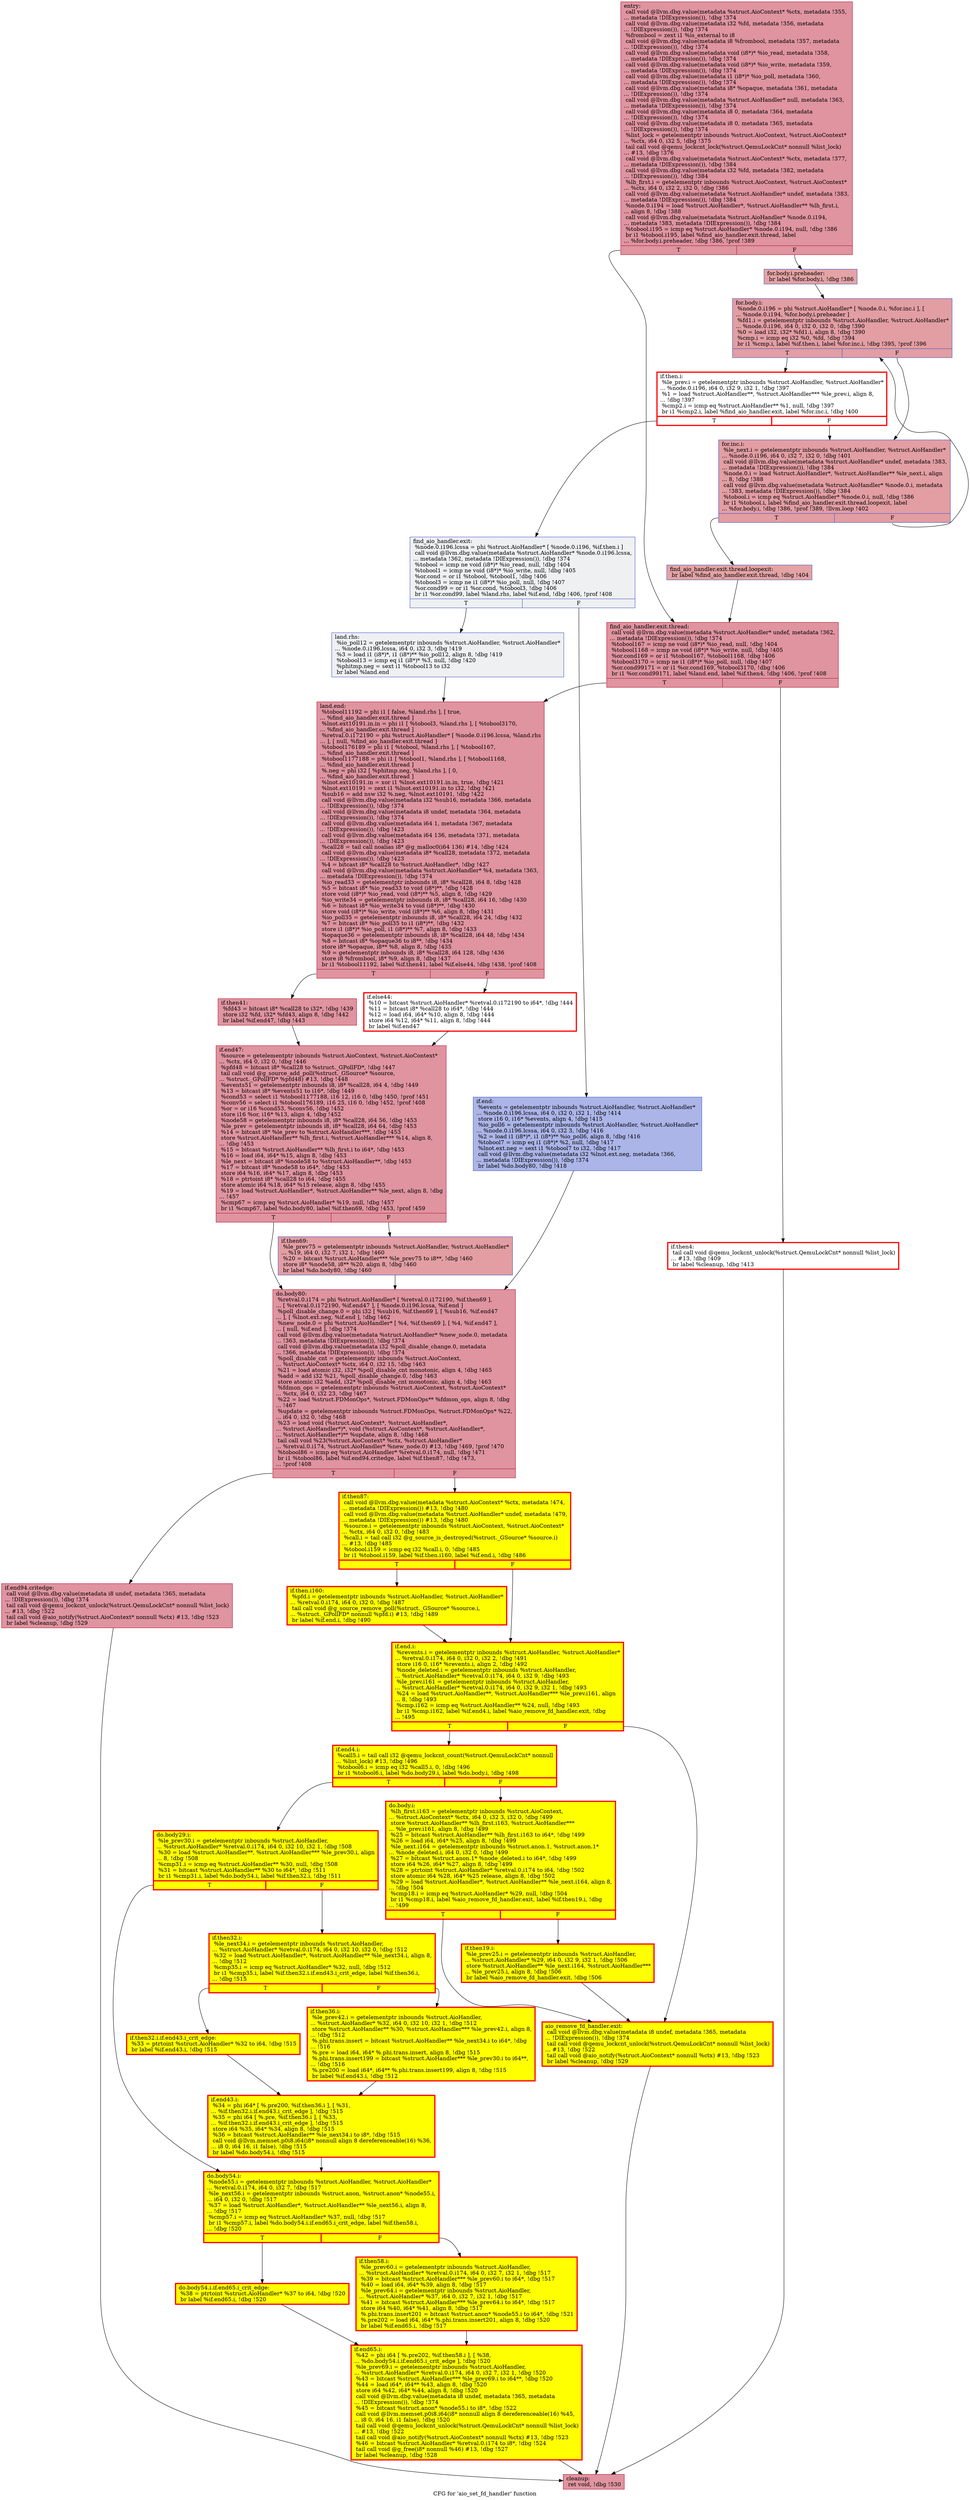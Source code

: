 digraph "CFG for 'aio_set_fd_handler' function" {
	label="CFG for 'aio_set_fd_handler' function";

	Node0x5648f755b160 [shape=record,color="#b70d28ff", style=filled, fillcolor="#b70d2870",label="{entry:\l  call void @llvm.dbg.value(metadata %struct.AioContext* %ctx, metadata !355,\l... metadata !DIExpression()), !dbg !374\l  call void @llvm.dbg.value(metadata i32 %fd, metadata !356, metadata\l... !DIExpression()), !dbg !374\l  %frombool = zext i1 %is_external to i8\l  call void @llvm.dbg.value(metadata i8 %frombool, metadata !357, metadata\l... !DIExpression()), !dbg !374\l  call void @llvm.dbg.value(metadata void (i8*)* %io_read, metadata !358,\l... metadata !DIExpression()), !dbg !374\l  call void @llvm.dbg.value(metadata void (i8*)* %io_write, metadata !359,\l... metadata !DIExpression()), !dbg !374\l  call void @llvm.dbg.value(metadata i1 (i8*)* %io_poll, metadata !360,\l... metadata !DIExpression()), !dbg !374\l  call void @llvm.dbg.value(metadata i8* %opaque, metadata !361, metadata\l... !DIExpression()), !dbg !374\l  call void @llvm.dbg.value(metadata %struct.AioHandler* null, metadata !363,\l... metadata !DIExpression()), !dbg !374\l  call void @llvm.dbg.value(metadata i8 0, metadata !364, metadata\l... !DIExpression()), !dbg !374\l  call void @llvm.dbg.value(metadata i8 0, metadata !365, metadata\l... !DIExpression()), !dbg !374\l  %list_lock = getelementptr inbounds %struct.AioContext, %struct.AioContext*\l... %ctx, i64 0, i32 5, !dbg !375\l  tail call void @qemu_lockcnt_lock(%struct.QemuLockCnt* nonnull %list_lock)\l... #13, !dbg !376\l  call void @llvm.dbg.value(metadata %struct.AioContext* %ctx, metadata !377,\l... metadata !DIExpression()), !dbg !384\l  call void @llvm.dbg.value(metadata i32 %fd, metadata !382, metadata\l... !DIExpression()), !dbg !384\l  %lh_first.i = getelementptr inbounds %struct.AioContext, %struct.AioContext*\l... %ctx, i64 0, i32 2, i32 0, !dbg !386\l  call void @llvm.dbg.value(metadata %struct.AioHandler* undef, metadata !383,\l... metadata !DIExpression()), !dbg !384\l  %node.0.i194 = load %struct.AioHandler*, %struct.AioHandler** %lh_first.i,\l... align 8, !dbg !388\l  call void @llvm.dbg.value(metadata %struct.AioHandler* %node.0.i194,\l... metadata !383, metadata !DIExpression()), !dbg !384\l  %tobool.i195 = icmp eq %struct.AioHandler* %node.0.i194, null, !dbg !386\l  br i1 %tobool.i195, label %find_aio_handler.exit.thread, label\l... %for.body.i.preheader, !dbg !386, !prof !389\l|{<s0>T|<s1>F}}"];
	Node0x5648f755b160:s0 -> Node0x5648f7649b80;
	Node0x5648f755b160:s1 -> Node0x5648f763eb00;
	Node0x5648f763eb00 [shape=record,color="#3d50c3ff", style=filled, fillcolor="#c32e3170",label="{for.body.i.preheader:                             \l  br label %for.body.i, !dbg !386\l}"];
	Node0x5648f763eb00 -> Node0x5648f7653dc0;
	Node0x5648f7653dc0 [shape=record,color="#3d50c3ff", style=filled, fillcolor="#be242e70",label="{for.body.i:                                       \l  %node.0.i196 = phi %struct.AioHandler* [ %node.0.i, %for.inc.i ], [\l... %node.0.i194, %for.body.i.preheader ]\l  %fd1.i = getelementptr inbounds %struct.AioHandler, %struct.AioHandler*\l... %node.0.i196, i64 0, i32 0, i32 0, !dbg !390\l  %0 = load i32, i32* %fd1.i, align 8, !dbg !390\l  %cmp.i = icmp eq i32 %0, %fd, !dbg !394\l  br i1 %cmp.i, label %if.then.i, label %for.inc.i, !dbg !395, !prof !396\l|{<s0>T|<s1>F}}"];
	Node0x5648f7653dc0:s0 -> Node0x5648f75ef110;
	Node0x5648f7653dc0:s1 -> Node0x5648f761e930;
	Node0x5648f75ef110 [shape=record,penwidth=3.0, color="red",label="{if.then.i:                                        \l  %le_prev.i = getelementptr inbounds %struct.AioHandler, %struct.AioHandler*\l... %node.0.i196, i64 0, i32 9, i32 1, !dbg !397\l  %1 = load %struct.AioHandler**, %struct.AioHandler*** %le_prev.i, align 8,\l... !dbg !397\l  %cmp2.i = icmp eq %struct.AioHandler** %1, null, !dbg !397\l  br i1 %cmp2.i, label %find_aio_handler.exit, label %for.inc.i, !dbg !400\l|{<s0>T|<s1>F}}"];
	Node0x5648f75ef110:s0 -> Node0x5648f7638e80;
	Node0x5648f75ef110:s1 -> Node0x5648f761e930;
	Node0x5648f761e930 [shape=record,color="#3d50c3ff", style=filled, fillcolor="#be242e70",label="{for.inc.i:                                        \l  %le_next.i = getelementptr inbounds %struct.AioHandler, %struct.AioHandler*\l... %node.0.i196, i64 0, i32 7, i32 0, !dbg !401\l  call void @llvm.dbg.value(metadata %struct.AioHandler* undef, metadata !383,\l... metadata !DIExpression()), !dbg !384\l  %node.0.i = load %struct.AioHandler*, %struct.AioHandler** %le_next.i, align\l... 8, !dbg !388\l  call void @llvm.dbg.value(metadata %struct.AioHandler* %node.0.i, metadata\l... !383, metadata !DIExpression()), !dbg !384\l  %tobool.i = icmp eq %struct.AioHandler* %node.0.i, null, !dbg !386\l  br i1 %tobool.i, label %find_aio_handler.exit.thread.loopexit, label\l... %for.body.i, !dbg !386, !prof !389, !llvm.loop !402\l|{<s0>T|<s1>F}}"];
	Node0x5648f761e930:s0 -> Node0x5648f756c870;
	Node0x5648f761e930:s1 -> Node0x5648f7653dc0;
	Node0x5648f7638e80 [shape=record,color="#3d50c3ff", style=filled, fillcolor="#d9dce170",label="{find_aio_handler.exit:                            \l  %node.0.i196.lcssa = phi %struct.AioHandler* [ %node.0.i196, %if.then.i ]\l  call void @llvm.dbg.value(metadata %struct.AioHandler* %node.0.i196.lcssa,\l... metadata !362, metadata !DIExpression()), !dbg !374\l  %tobool = icmp ne void (i8*)* %io_read, null, !dbg !404\l  %tobool1 = icmp ne void (i8*)* %io_write, null, !dbg !405\l  %or.cond = or i1 %tobool, %tobool1, !dbg !406\l  %tobool3 = icmp ne i1 (i8*)* %io_poll, null, !dbg !407\l  %or.cond99 = or i1 %or.cond, %tobool3, !dbg !406\l  br i1 %or.cond99, label %land.rhs, label %if.end, !dbg !406, !prof !408\l|{<s0>T|<s1>F}}"];
	Node0x5648f7638e80:s0 -> Node0x5648f75702b0;
	Node0x5648f7638e80:s1 -> Node0x5648f756c3a0;
	Node0x5648f756c870 [shape=record,color="#3d50c3ff", style=filled, fillcolor="#c32e3170",label="{find_aio_handler.exit.thread.loopexit:            \l  br label %find_aio_handler.exit.thread, !dbg !404\l}"];
	Node0x5648f756c870 -> Node0x5648f7649b80;
	Node0x5648f7649b80 [shape=record,color="#b70d28ff", style=filled, fillcolor="#b70d2870",label="{find_aio_handler.exit.thread:                     \l  call void @llvm.dbg.value(metadata %struct.AioHandler* undef, metadata !362,\l... metadata !DIExpression()), !dbg !374\l  %tobool167 = icmp ne void (i8*)* %io_read, null, !dbg !404\l  %tobool1168 = icmp ne void (i8*)* %io_write, null, !dbg !405\l  %or.cond169 = or i1 %tobool167, %tobool1168, !dbg !406\l  %tobool3170 = icmp ne i1 (i8*)* %io_poll, null, !dbg !407\l  %or.cond99171 = or i1 %or.cond169, %tobool3170, !dbg !406\l  br i1 %or.cond99171, label %land.end, label %if.then4, !dbg !406, !prof !408\l|{<s0>T|<s1>F}}"];
	Node0x5648f7649b80:s0 -> Node0x5648f7570230;
	Node0x5648f7649b80:s1 -> Node0x5648f75591e0;
	Node0x5648f75591e0 [shape=record,penwidth=3.0, color="red",label="{if.then4:                                         \l  tail call void @qemu_lockcnt_unlock(%struct.QemuLockCnt* nonnull %list_lock)\l... #13, !dbg !409\l  br label %cleanup, !dbg !413\l}"];
	Node0x5648f75591e0 -> Node0x5648f756ec30;
	Node0x5648f756c3a0 [shape=record,color="#3d50c3ff", style=filled, fillcolor="#4358cb70",label="{if.end:                                           \l  %events = getelementptr inbounds %struct.AioHandler, %struct.AioHandler*\l... %node.0.i196.lcssa, i64 0, i32 0, i32 1, !dbg !414\l  store i16 0, i16* %events, align 4, !dbg !415\l  %io_poll6 = getelementptr inbounds %struct.AioHandler, %struct.AioHandler*\l... %node.0.i196.lcssa, i64 0, i32 3, !dbg !416\l  %2 = load i1 (i8*)*, i1 (i8*)** %io_poll6, align 8, !dbg !416\l  %tobool7 = icmp eq i1 (i8*)* %2, null, !dbg !417\l  %lnot.ext.neg = sext i1 %tobool7 to i32, !dbg !417\l  call void @llvm.dbg.value(metadata i32 %lnot.ext.neg, metadata !366,\l... metadata !DIExpression()), !dbg !374\l  br label %do.body80, !dbg !418\l}"];
	Node0x5648f756c3a0 -> Node0x5648f7580160;
	Node0x5648f75702b0 [shape=record,color="#3d50c3ff", style=filled, fillcolor="#d9dce170",label="{land.rhs:                                         \l  %io_poll12 = getelementptr inbounds %struct.AioHandler, %struct.AioHandler*\l... %node.0.i196.lcssa, i64 0, i32 3, !dbg !419\l  %3 = load i1 (i8*)*, i1 (i8*)** %io_poll12, align 8, !dbg !419\l  %tobool13 = icmp eq i1 (i8*)* %3, null, !dbg !420\l  %phitmp.neg = sext i1 %tobool13 to i32\l  br label %land.end\l}"];
	Node0x5648f75702b0 -> Node0x5648f7570230;
	Node0x5648f7570230 [shape=record,color="#b70d28ff", style=filled, fillcolor="#b70d2870",label="{land.end:                                         \l  %tobool11192 = phi i1 [ false, %land.rhs ], [ true,\l... %find_aio_handler.exit.thread ]\l  %lnot.ext10191.in.in = phi i1 [ %tobool3, %land.rhs ], [ %tobool3170,\l... %find_aio_handler.exit.thread ]\l  %retval.0.i172190 = phi %struct.AioHandler* [ %node.0.i196.lcssa, %land.rhs\l... ], [ null, %find_aio_handler.exit.thread ]\l  %tobool176189 = phi i1 [ %tobool, %land.rhs ], [ %tobool167,\l... %find_aio_handler.exit.thread ]\l  %tobool1177188 = phi i1 [ %tobool1, %land.rhs ], [ %tobool1168,\l... %find_aio_handler.exit.thread ]\l  %.neg = phi i32 [ %phitmp.neg, %land.rhs ], [ 0,\l... %find_aio_handler.exit.thread ]\l  %lnot.ext10191.in = xor i1 %lnot.ext10191.in.in, true, !dbg !421\l  %lnot.ext10191 = zext i1 %lnot.ext10191.in to i32, !dbg !421\l  %sub16 = add nsw i32 %.neg, %lnot.ext10191, !dbg !422\l  call void @llvm.dbg.value(metadata i32 %sub16, metadata !366, metadata\l... !DIExpression()), !dbg !374\l  call void @llvm.dbg.value(metadata i8 undef, metadata !364, metadata\l... !DIExpression()), !dbg !374\l  call void @llvm.dbg.value(metadata i64 1, metadata !367, metadata\l... !DIExpression()), !dbg !423\l  call void @llvm.dbg.value(metadata i64 136, metadata !371, metadata\l... !DIExpression()), !dbg !423\l  %call28 = tail call noalias i8* @g_malloc0(i64 136) #14, !dbg !424\l  call void @llvm.dbg.value(metadata i8* %call28, metadata !372, metadata\l... !DIExpression()), !dbg !423\l  %4 = bitcast i8* %call28 to %struct.AioHandler*, !dbg !427\l  call void @llvm.dbg.value(metadata %struct.AioHandler* %4, metadata !363,\l... metadata !DIExpression()), !dbg !374\l  %io_read33 = getelementptr inbounds i8, i8* %call28, i64 8, !dbg !428\l  %5 = bitcast i8* %io_read33 to void (i8*)**, !dbg !428\l  store void (i8*)* %io_read, void (i8*)** %5, align 8, !dbg !429\l  %io_write34 = getelementptr inbounds i8, i8* %call28, i64 16, !dbg !430\l  %6 = bitcast i8* %io_write34 to void (i8*)**, !dbg !430\l  store void (i8*)* %io_write, void (i8*)** %6, align 8, !dbg !431\l  %io_poll35 = getelementptr inbounds i8, i8* %call28, i64 24, !dbg !432\l  %7 = bitcast i8* %io_poll35 to i1 (i8*)**, !dbg !432\l  store i1 (i8*)* %io_poll, i1 (i8*)** %7, align 8, !dbg !433\l  %opaque36 = getelementptr inbounds i8, i8* %call28, i64 48, !dbg !434\l  %8 = bitcast i8* %opaque36 to i8**, !dbg !434\l  store i8* %opaque, i8** %8, align 8, !dbg !435\l  %9 = getelementptr inbounds i8, i8* %call28, i64 128, !dbg !436\l  store i8 %frombool, i8* %9, align 8, !dbg !437\l  br i1 %tobool11192, label %if.then41, label %if.else44, !dbg !438, !prof !408\l|{<s0>T|<s1>F}}"];
	Node0x5648f7570230:s0 -> Node0x5648f7578b80;
	Node0x5648f7570230:s1 -> Node0x5648f7578c20;
	Node0x5648f7578b80 [shape=record,color="#b70d28ff", style=filled, fillcolor="#b70d2870",label="{if.then41:                                        \l  %fd43 = bitcast i8* %call28 to i32*, !dbg !439\l  store i32 %fd, i32* %fd43, align 8, !dbg !442\l  br label %if.end47, !dbg !443\l}"];
	Node0x5648f7578b80 -> Node0x5648f7578bd0;
	Node0x5648f7578c20 [shape=record,penwidth=3.0, color="red",label="{if.else44:                                        \l  %10 = bitcast %struct.AioHandler* %retval.0.i172190 to i64*, !dbg !444\l  %11 = bitcast i8* %call28 to i64*, !dbg !444\l  %12 = load i64, i64* %10, align 8, !dbg !444\l  store i64 %12, i64* %11, align 8, !dbg !444\l  br label %if.end47\l}"];
	Node0x5648f7578c20 -> Node0x5648f7578bd0;
	Node0x5648f7578bd0 [shape=record,color="#b70d28ff", style=filled, fillcolor="#b70d2870",label="{if.end47:                                         \l  %source = getelementptr inbounds %struct.AioContext, %struct.AioContext*\l... %ctx, i64 0, i32 0, !dbg !446\l  %pfd48 = bitcast i8* %call28 to %struct._GPollFD*, !dbg !447\l  tail call void @g_source_add_poll(%struct._GSource* %source,\l... %struct._GPollFD* %pfd48) #13, !dbg !448\l  %events51 = getelementptr inbounds i8, i8* %call28, i64 4, !dbg !449\l  %13 = bitcast i8* %events51 to i16*, !dbg !449\l  %cond53 = select i1 %tobool1177188, i16 12, i16 0, !dbg !450, !prof !451\l  %conv56 = select i1 %tobool176189, i16 25, i16 0, !dbg !452, !prof !408\l  %or = or i16 %cond53, %conv56, !dbg !452\l  store i16 %or, i16* %13, align 4, !dbg !452\l  %node58 = getelementptr inbounds i8, i8* %call28, i64 56, !dbg !453\l  %le_prev = getelementptr inbounds i8, i8* %call28, i64 64, !dbg !453\l  %14 = bitcast i8* %le_prev to %struct.AioHandler***, !dbg !453\l  store %struct.AioHandler** %lh_first.i, %struct.AioHandler*** %14, align 8,\l... !dbg !453\l  %15 = bitcast %struct.AioHandler** %lh_first.i to i64*, !dbg !453\l  %16 = load i64, i64* %15, align 8, !dbg !453\l  %le_next = bitcast i8* %node58 to %struct.AioHandler**, !dbg !453\l  %17 = bitcast i8* %node58 to i64*, !dbg !453\l  store i64 %16, i64* %17, align 8, !dbg !453\l  %18 = ptrtoint i8* %call28 to i64, !dbg !455\l  store atomic i64 %18, i64* %15 release, align 8, !dbg !455\l  %19 = load %struct.AioHandler*, %struct.AioHandler** %le_next, align 8, !dbg\l... !457\l  %cmp67 = icmp eq %struct.AioHandler* %19, null, !dbg !457\l  br i1 %cmp67, label %do.body80, label %if.then69, !dbg !453, !prof !459\l|{<s0>T|<s1>F}}"];
	Node0x5648f7578bd0:s0 -> Node0x5648f7580160;
	Node0x5648f7578bd0:s1 -> Node0x5648f756dbc0;
	Node0x5648f756dbc0 [shape=record,color="#3d50c3ff", style=filled, fillcolor="#be242e70",label="{if.then69:                                        \l  %le_prev75 = getelementptr inbounds %struct.AioHandler, %struct.AioHandler*\l... %19, i64 0, i32 7, i32 1, !dbg !460\l  %20 = bitcast %struct.AioHandler*** %le_prev75 to i8**, !dbg !460\l  store i8* %node58, i8** %20, align 8, !dbg !460\l  br label %do.body80, !dbg !460\l}"];
	Node0x5648f756dbc0 -> Node0x5648f7580160;
	Node0x5648f7580160 [shape=record,color="#b70d28ff", style=filled, fillcolor="#b70d2870",label="{do.body80:                                        \l  %retval.0.i174 = phi %struct.AioHandler* [ %retval.0.i172190, %if.then69 ],\l... [ %retval.0.i172190, %if.end47 ], [ %node.0.i196.lcssa, %if.end ]\l  %poll_disable_change.0 = phi i32 [ %sub16, %if.then69 ], [ %sub16, %if.end47\l... ], [ %lnot.ext.neg, %if.end ], !dbg !462\l  %new_node.0 = phi %struct.AioHandler* [ %4, %if.then69 ], [ %4, %if.end47 ],\l... [ null, %if.end ], !dbg !374\l  call void @llvm.dbg.value(metadata %struct.AioHandler* %new_node.0, metadata\l... !363, metadata !DIExpression()), !dbg !374\l  call void @llvm.dbg.value(metadata i32 %poll_disable_change.0, metadata\l... !366, metadata !DIExpression()), !dbg !374\l  %poll_disable_cnt = getelementptr inbounds %struct.AioContext,\l... %struct.AioContext* %ctx, i64 0, i32 15, !dbg !463\l  %21 = load atomic i32, i32* %poll_disable_cnt monotonic, align 4, !dbg !465\l  %add = add i32 %21, %poll_disable_change.0, !dbg !463\l  store atomic i32 %add, i32* %poll_disable_cnt monotonic, align 4, !dbg !463\l  %fdmon_ops = getelementptr inbounds %struct.AioContext, %struct.AioContext*\l... %ctx, i64 0, i32 23, !dbg !467\l  %22 = load %struct.FDMonOps*, %struct.FDMonOps** %fdmon_ops, align 8, !dbg\l... !467\l  %update = getelementptr inbounds %struct.FDMonOps, %struct.FDMonOps* %22,\l... i64 0, i32 0, !dbg !468\l  %23 = load void (%struct.AioContext*, %struct.AioHandler*,\l... %struct.AioHandler*)*, void (%struct.AioContext*, %struct.AioHandler*,\l... %struct.AioHandler*)** %update, align 8, !dbg !468\l  tail call void %23(%struct.AioContext* %ctx, %struct.AioHandler*\l... %retval.0.i174, %struct.AioHandler* %new_node.0) #13, !dbg !469, !prof !470\l  %tobool86 = icmp eq %struct.AioHandler* %retval.0.i174, null, !dbg !471\l  br i1 %tobool86, label %if.end94.critedge, label %if.then87, !dbg !473,\l... !prof !408\l|{<s0>T|<s1>F}}"];
	Node0x5648f7580160:s0 -> Node0x5648f7574d10;
	Node0x5648f7580160:s1 -> Node0x5648f7581460;
	Node0x5648f7581460 [shape=record,penwidth=3.0, style="filled", color="red", fillcolor="yellow",label="{if.then87:                                        \l  call void @llvm.dbg.value(metadata %struct.AioContext* %ctx, metadata !474,\l... metadata !DIExpression()) #13, !dbg !480\l  call void @llvm.dbg.value(metadata %struct.AioHandler* undef, metadata !479,\l... metadata !DIExpression()) #13, !dbg !480\l  %source.i = getelementptr inbounds %struct.AioContext, %struct.AioContext*\l... %ctx, i64 0, i32 0, !dbg !483\l  %call.i = tail call i32 @g_source_is_destroyed(%struct._GSource* %source.i)\l... #13, !dbg !485\l  %tobool.i159 = icmp eq i32 %call.i, 0, !dbg !485\l  br i1 %tobool.i159, label %if.then.i160, label %if.end.i, !dbg !486\l|{<s0>T|<s1>F}}"];
	Node0x5648f7581460:s0 -> Node0x5648f7541550;
	Node0x5648f7581460:s1 -> Node0x5648f7673630;
	Node0x5648f7541550 [shape=record,penwidth=3.0, style="filled", color="red", fillcolor="yellow",label="{if.then.i160:                                     \l  %pfd.i = getelementptr inbounds %struct.AioHandler, %struct.AioHandler*\l... %retval.0.i174, i64 0, i32 0, !dbg !487\l  tail call void @g_source_remove_poll(%struct._GSource* %source.i,\l... %struct._GPollFD* nonnull %pfd.i) #13, !dbg !489\l  br label %if.end.i, !dbg !490\l}"];
	Node0x5648f7541550 -> Node0x5648f7673630;
	Node0x5648f7673630 [shape=record,penwidth=3.0, style="filled", color="red", fillcolor="yellow",label="{if.end.i:                                         \l  %revents.i = getelementptr inbounds %struct.AioHandler, %struct.AioHandler*\l... %retval.0.i174, i64 0, i32 0, i32 2, !dbg !491\l  store i16 0, i16* %revents.i, align 2, !dbg !492\l  %node_deleted.i = getelementptr inbounds %struct.AioHandler,\l... %struct.AioHandler* %retval.0.i174, i64 0, i32 9, !dbg !493\l  %le_prev.i161 = getelementptr inbounds %struct.AioHandler,\l... %struct.AioHandler* %retval.0.i174, i64 0, i32 9, i32 1, !dbg !493\l  %24 = load %struct.AioHandler**, %struct.AioHandler*** %le_prev.i161, align\l... 8, !dbg !493\l  %cmp.i162 = icmp eq %struct.AioHandler** %24, null, !dbg !493\l  br i1 %cmp.i162, label %if.end4.i, label %aio_remove_fd_handler.exit, !dbg\l... !495\l|{<s0>T|<s1>F}}"];
	Node0x5648f7673630:s0 -> Node0x5648f7637290;
	Node0x5648f7673630:s1 -> Node0x5648f7687560;
	Node0x5648f7637290 [shape=record,penwidth=3.0, style="filled", color="red", fillcolor="yellow",label="{if.end4.i:                                        \l  %call5.i = tail call i32 @qemu_lockcnt_count(%struct.QemuLockCnt* nonnull\l... %list_lock) #13, !dbg !496\l  %tobool6.i = icmp eq i32 %call5.i, 0, !dbg !496\l  br i1 %tobool6.i, label %do.body29.i, label %do.body.i, !dbg !498\l|{<s0>T|<s1>F}}"];
	Node0x5648f7637290:s0 -> Node0x5648f756aee0;
	Node0x5648f7637290:s1 -> Node0x5648f762f470;
	Node0x5648f762f470 [shape=record,penwidth=3.0, style="filled", color="red", fillcolor="yellow",label="{do.body.i:                                        \l  %lh_first.i163 = getelementptr inbounds %struct.AioContext,\l... %struct.AioContext* %ctx, i64 0, i32 3, i32 0, !dbg !499\l  store %struct.AioHandler** %lh_first.i163, %struct.AioHandler***\l... %le_prev.i161, align 8, !dbg !499\l  %25 = bitcast %struct.AioHandler** %lh_first.i163 to i64*, !dbg !499\l  %26 = load i64, i64* %25, align 8, !dbg !499\l  %le_next.i164 = getelementptr inbounds %struct.anon.1, %struct.anon.1*\l... %node_deleted.i, i64 0, i32 0, !dbg !499\l  %27 = bitcast %struct.anon.1* %node_deleted.i to i64*, !dbg !499\l  store i64 %26, i64* %27, align 8, !dbg !499\l  %28 = ptrtoint %struct.AioHandler* %retval.0.i174 to i64, !dbg !502\l  store atomic i64 %28, i64* %25 release, align 8, !dbg !502\l  %29 = load %struct.AioHandler*, %struct.AioHandler** %le_next.i164, align 8,\l... !dbg !504\l  %cmp18.i = icmp eq %struct.AioHandler* %29, null, !dbg !504\l  br i1 %cmp18.i, label %aio_remove_fd_handler.exit, label %if.then19.i, !dbg\l... !499\l|{<s0>T|<s1>F}}"];
	Node0x5648f762f470:s0 -> Node0x5648f7687560;
	Node0x5648f762f470:s1 -> Node0x5648f757a250;
	Node0x5648f757a250 [shape=record,penwidth=3.0, style="filled", color="red", fillcolor="yellow",label="{if.then19.i:                                      \l  %le_prev25.i = getelementptr inbounds %struct.AioHandler,\l... %struct.AioHandler* %29, i64 0, i32 9, i32 1, !dbg !506\l  store %struct.AioHandler** %le_next.i164, %struct.AioHandler***\l... %le_prev25.i, align 8, !dbg !506\l  br label %aio_remove_fd_handler.exit, !dbg !506\l}"];
	Node0x5648f757a250 -> Node0x5648f7687560;
	Node0x5648f756aee0 [shape=record,penwidth=3.0, style="filled", color="red", fillcolor="yellow",label="{do.body29.i:                                      \l  %le_prev30.i = getelementptr inbounds %struct.AioHandler,\l... %struct.AioHandler* %retval.0.i174, i64 0, i32 10, i32 1, !dbg !508\l  %30 = load %struct.AioHandler**, %struct.AioHandler*** %le_prev30.i, align\l... 8, !dbg !508\l  %cmp31.i = icmp eq %struct.AioHandler** %30, null, !dbg !508\l  %31 = bitcast %struct.AioHandler** %30 to i64*, !dbg !511\l  br i1 %cmp31.i, label %do.body54.i, label %if.then32.i, !dbg !511\l|{<s0>T|<s1>F}}"];
	Node0x5648f756aee0:s0 -> Node0x5648f768a320;
	Node0x5648f756aee0:s1 -> Node0x5648f7547740;
	Node0x5648f7547740 [shape=record,penwidth=3.0, style="filled", color="red", fillcolor="yellow",label="{if.then32.i:                                      \l  %le_next34.i = getelementptr inbounds %struct.AioHandler,\l... %struct.AioHandler* %retval.0.i174, i64 0, i32 10, i32 0, !dbg !512\l  %32 = load %struct.AioHandler*, %struct.AioHandler** %le_next34.i, align 8,\l... !dbg !512\l  %cmp35.i = icmp eq %struct.AioHandler* %32, null, !dbg !512\l  br i1 %cmp35.i, label %if.then32.i.if.end43.i_crit_edge, label %if.then36.i,\l... !dbg !515\l|{<s0>T|<s1>F}}"];
	Node0x5648f7547740:s0 -> Node0x5648f7570490;
	Node0x5648f7547740:s1 -> Node0x5648f7589360;
	Node0x5648f7570490 [shape=record,penwidth=3.0, style="filled", color="red", fillcolor="yellow",label="{if.then32.i.if.end43.i_crit_edge:                 \l  %33 = ptrtoint %struct.AioHandler* %32 to i64, !dbg !515\l  br label %if.end43.i, !dbg !515\l}"];
	Node0x5648f7570490 -> Node0x5648f7686020;
	Node0x5648f7589360 [shape=record,penwidth=3.0, style="filled", color="red", fillcolor="yellow",label="{if.then36.i:                                      \l  %le_prev42.i = getelementptr inbounds %struct.AioHandler,\l... %struct.AioHandler* %32, i64 0, i32 10, i32 1, !dbg !512\l  store %struct.AioHandler** %30, %struct.AioHandler*** %le_prev42.i, align 8,\l... !dbg !512\l  %.phi.trans.insert = bitcast %struct.AioHandler** %le_next34.i to i64*, !dbg\l... !516\l  %.pre = load i64, i64* %.phi.trans.insert, align 8, !dbg !515\l  %.phi.trans.insert199 = bitcast %struct.AioHandler*** %le_prev30.i to i64**,\l... !dbg !516\l  %.pre200 = load i64*, i64** %.phi.trans.insert199, align 8, !dbg !515\l  br label %if.end43.i, !dbg !512\l}"];
	Node0x5648f7589360 -> Node0x5648f7686020;
	Node0x5648f7686020 [shape=record,penwidth=3.0, style="filled", color="red", fillcolor="yellow",label="{if.end43.i:                                       \l  %34 = phi i64* [ %.pre200, %if.then36.i ], [ %31,\l... %if.then32.i.if.end43.i_crit_edge ], !dbg !515\l  %35 = phi i64 [ %.pre, %if.then36.i ], [ %33,\l... %if.then32.i.if.end43.i_crit_edge ], !dbg !515\l  store i64 %35, i64* %34, align 8, !dbg !515\l  %36 = bitcast %struct.AioHandler** %le_next34.i to i8*, !dbg !515\l  call void @llvm.memset.p0i8.i64(i8* nonnull align 8 dereferenceable(16) %36,\l... i8 0, i64 16, i1 false), !dbg !515\l  br label %do.body54.i, !dbg !515\l}"];
	Node0x5648f7686020 -> Node0x5648f768a320;
	Node0x5648f768a320 [shape=record,penwidth=3.0, style="filled", color="red", fillcolor="yellow",label="{do.body54.i:                                      \l  %node55.i = getelementptr inbounds %struct.AioHandler, %struct.AioHandler*\l... %retval.0.i174, i64 0, i32 7, !dbg !517\l  %le_next56.i = getelementptr inbounds %struct.anon, %struct.anon* %node55.i,\l... i64 0, i32 0, !dbg !517\l  %37 = load %struct.AioHandler*, %struct.AioHandler** %le_next56.i, align 8,\l... !dbg !517\l  %cmp57.i = icmp eq %struct.AioHandler* %37, null, !dbg !517\l  br i1 %cmp57.i, label %do.body54.i.if.end65.i_crit_edge, label %if.then58.i,\l... !dbg !520\l|{<s0>T|<s1>F}}"];
	Node0x5648f768a320:s0 -> Node0x5648f75b5a00;
	Node0x5648f768a320:s1 -> Node0x5648f76857c0;
	Node0x5648f75b5a00 [shape=record,penwidth=3.0, style="filled", color="red", fillcolor="yellow",label="{do.body54.i.if.end65.i_crit_edge:                 \l  %38 = ptrtoint %struct.AioHandler* %37 to i64, !dbg !520\l  br label %if.end65.i, !dbg !520\l}"];
	Node0x5648f75b5a00 -> Node0x5648f76599a0;
	Node0x5648f76857c0 [shape=record,penwidth=3.0, style="filled", color="red", fillcolor="yellow",label="{if.then58.i:                                      \l  %le_prev60.i = getelementptr inbounds %struct.AioHandler,\l... %struct.AioHandler* %retval.0.i174, i64 0, i32 7, i32 1, !dbg !517\l  %39 = bitcast %struct.AioHandler*** %le_prev60.i to i64*, !dbg !517\l  %40 = load i64, i64* %39, align 8, !dbg !517\l  %le_prev64.i = getelementptr inbounds %struct.AioHandler,\l... %struct.AioHandler* %37, i64 0, i32 7, i32 1, !dbg !517\l  %41 = bitcast %struct.AioHandler*** %le_prev64.i to i64*, !dbg !517\l  store i64 %40, i64* %41, align 8, !dbg !517\l  %.phi.trans.insert201 = bitcast %struct.anon* %node55.i to i64*, !dbg !521\l  %.pre202 = load i64, i64* %.phi.trans.insert201, align 8, !dbg !520\l  br label %if.end65.i, !dbg !517\l}"];
	Node0x5648f76857c0 -> Node0x5648f76599a0;
	Node0x5648f76599a0 [shape=record,penwidth=3.0, style="filled", color="red", fillcolor="yellow",label="{if.end65.i:                                       \l  %42 = phi i64 [ %.pre202, %if.then58.i ], [ %38,\l... %do.body54.i.if.end65.i_crit_edge ], !dbg !520\l  %le_prev69.i = getelementptr inbounds %struct.AioHandler,\l... %struct.AioHandler* %retval.0.i174, i64 0, i32 7, i32 1, !dbg !520\l  %43 = bitcast %struct.AioHandler*** %le_prev69.i to i64**, !dbg !520\l  %44 = load i64*, i64** %43, align 8, !dbg !520\l  store i64 %42, i64* %44, align 8, !dbg !520\l  call void @llvm.dbg.value(metadata i8 undef, metadata !365, metadata\l... !DIExpression()), !dbg !374\l  %45 = bitcast %struct.anon* %node55.i to i8*, !dbg !522\l  call void @llvm.memset.p0i8.i64(i8* nonnull align 8 dereferenceable(16) %45,\l... i8 0, i64 16, i1 false), !dbg !520\l  tail call void @qemu_lockcnt_unlock(%struct.QemuLockCnt* nonnull %list_lock)\l... #13, !dbg !522\l  tail call void @aio_notify(%struct.AioContext* nonnull %ctx) #13, !dbg !523\l  %46 = bitcast %struct.AioHandler* %retval.0.i174 to i8*, !dbg !524\l  tail call void @g_free(i8* nonnull %46) #13, !dbg !527\l  br label %cleanup, !dbg !528\l}"];
	Node0x5648f76599a0 -> Node0x5648f756ec30;
	Node0x5648f7687560 [shape=record,penwidth=3.0, style="filled", color="red", fillcolor="yellow",label="{aio_remove_fd_handler.exit:                       \l  call void @llvm.dbg.value(metadata i8 undef, metadata !365, metadata\l... !DIExpression()), !dbg !374\l  tail call void @qemu_lockcnt_unlock(%struct.QemuLockCnt* nonnull %list_lock)\l... #13, !dbg !522\l  tail call void @aio_notify(%struct.AioContext* nonnull %ctx) #13, !dbg !523\l  br label %cleanup, !dbg !529\l}"];
	Node0x5648f7687560 -> Node0x5648f756ec30;
	Node0x5648f7574d10 [shape=record,color="#b70d28ff", style=filled, fillcolor="#b70d2870",label="{if.end94.critedge:                                \l  call void @llvm.dbg.value(metadata i8 undef, metadata !365, metadata\l... !DIExpression()), !dbg !374\l  tail call void @qemu_lockcnt_unlock(%struct.QemuLockCnt* nonnull %list_lock)\l... #13, !dbg !522\l  tail call void @aio_notify(%struct.AioContext* nonnull %ctx) #13, !dbg !523\l  br label %cleanup, !dbg !529\l}"];
	Node0x5648f7574d10 -> Node0x5648f756ec30;
	Node0x5648f756ec30 [shape=record,color="#b70d28ff", style=filled, fillcolor="#b70d2870",label="{cleanup:                                          \l  ret void, !dbg !530\l}"];
}
